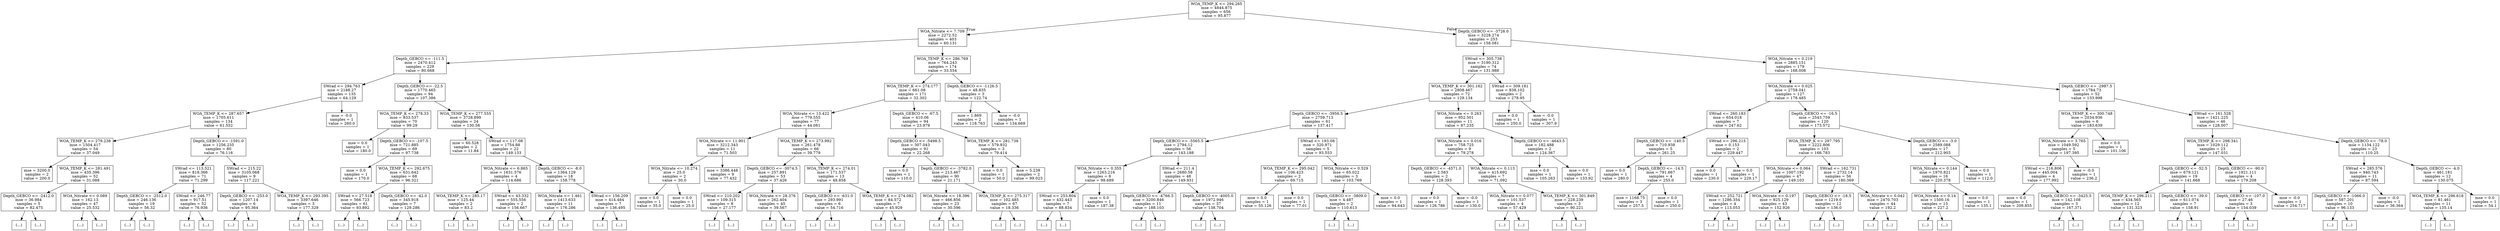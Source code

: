 digraph Tree {
node [shape=box] ;
0 [label="WOA_TEMP_K <= 294.265\nmse = 4844.875\nsamples = 656\nvalue = 95.877"] ;
1 [label="WOA_Nitrate <= 7.709\nmse = 2272.52\nsamples = 403\nvalue = 60.131"] ;
0 -> 1 [labeldistance=2.5, labelangle=45, headlabel="True"] ;
2 [label="Depth_GEBCO <= -111.5\nmse = 2470.412\nsamples = 229\nvalue = 80.668"] ;
1 -> 2 ;
3 [label="SWrad <= 294.763\nmse = 2188.27\nsamples = 135\nvalue = 64.129"] ;
2 -> 3 ;
4 [label="WOA_TEMP_K <= 287.657\nmse = 1705.611\nsamples = 134\nvalue = 61.552"] ;
3 -> 4 ;
5 [label="WOA_TEMP_K <= 279.238\nmse = 1504.417\nsamples = 54\nvalue = 37.049"] ;
4 -> 5 ;
6 [label="mse = 3200.0\nsamples = 2\nvalue = 200.0"] ;
5 -> 6 ;
7 [label="WOA_TEMP_K <= 281.491\nmse = 435.396\nsamples = 52\nvalue = 31.088"] ;
5 -> 7 ;
8 [label="Depth_GEBCO <= -2412.0\nmse = 36.984\nsamples = 5\nvalue = 82.475"] ;
7 -> 8 ;
9 [label="(...)"] ;
8 -> 9 ;
10 [label="(...)"] ;
8 -> 10 ;
17 [label="WOA_Nitrate <= 0.089\nmse = 162.13\nsamples = 47\nvalue = 25.532"] ;
7 -> 17 ;
18 [label="(...)"] ;
17 -> 18 ;
21 [label="(...)"] ;
17 -> 21 ;
80 [label="Depth_GEBCO <= -1591.0\nmse = 1256.235\nsamples = 80\nvalue = 76.116"] ;
4 -> 80 ;
81 [label="SWrad <= 113.521\nmse = 818.366\nsamples = 71\nvalue = 71.299"] ;
80 -> 81 ;
82 [label="Depth_GEBCO <= -2512.0\nmse = 246.136\nsamples = 19\nvalue = 56.32"] ;
81 -> 82 ;
83 [label="(...)"] ;
82 -> 83 ;
114 [label="(...)"] ;
82 -> 114 ;
117 [label="SWrad <= 246.77\nmse = 917.51\nsamples = 52\nvalue = 76.936"] ;
81 -> 117 ;
118 [label="(...)"] ;
117 -> 118 ;
171 [label="(...)"] ;
117 -> 171 ;
206 [label="SWrad <= 215.22\nmse = 3105.068\nsamples = 9\nvalue = 117.221"] ;
80 -> 206 ;
207 [label="Depth_GEBCO <= -253.0\nmse = 1207.14\nsamples = 6\nvalue = 95.364"] ;
206 -> 207 ;
208 [label="(...)"] ;
207 -> 208 ;
215 [label="(...)"] ;
207 -> 215 ;
218 [label="WOA_TEMP_K <= 293.395\nmse = 3397.646\nsamples = 3\nvalue = 177.329"] ;
206 -> 218 ;
219 [label="(...)"] ;
218 -> 219 ;
222 [label="(...)"] ;
218 -> 222 ;
223 [label="mse = -0.0\nsamples = 1\nvalue = 260.0"] ;
3 -> 223 ;
224 [label="Depth_GEBCO <= -22.5\nmse = 1770.465\nsamples = 94\nvalue = 107.386"] ;
2 -> 224 ;
225 [label="WOA_TEMP_K <= 278.33\nmse = 833.537\nsamples = 70\nvalue = 99.29"] ;
224 -> 225 ;
226 [label="mse = 0.0\nsamples = 1\nvalue = 180.0"] ;
225 -> 226 ;
227 [label="Depth_GEBCO <= -107.5\nmse = 721.885\nsamples = 69\nvalue = 97.738"] ;
225 -> 227 ;
228 [label="mse = 0.0\nsamples = 1\nvalue = 170.0"] ;
227 -> 228 ;
229 [label="WOA_TEMP_K <= 292.675\nmse = 631.642\nsamples = 68\nvalue = 96.321"] ;
227 -> 229 ;
230 [label="SWrad <= 27.518\nmse = 566.723\nsamples = 61\nvalue = 93.892"] ;
229 -> 230 ;
231 [label="(...)"] ;
230 -> 231 ;
232 [label="(...)"] ;
230 -> 232 ;
333 [label="Depth_GEBCO <= -42.0\nmse = 345.918\nsamples = 7\nvalue = 129.286"] ;
229 -> 333 ;
334 [label="(...)"] ;
333 -> 334 ;
335 [label="(...)"] ;
333 -> 335 ;
338 [label="WOA_TEMP_K <= 277.555\nmse = 3728.899\nsamples = 24\nvalue = 130.58"] ;
224 -> 338 ;
339 [label="mse = 60.528\nsamples = 2\nvalue = 11.84"] ;
338 -> 339 ;
340 [label="SWrad <= 117.08\nmse = 1754.88\nsamples = 22\nvalue = 149.133"] ;
338 -> 340 ;
341 [label="WOA_Nitrate <= 6.865\nmse = 1631.576\nsamples = 4\nvalue = 114.686"] ;
340 -> 341 ;
342 [label="WOA_TEMP_K <= 285.17\nmse = 125.44\nsamples = 2\nvalue = 83.2"] ;
341 -> 342 ;
343 [label="(...)"] ;
342 -> 343 ;
344 [label="(...)"] ;
342 -> 344 ;
345 [label="SWrad <= 43.332\nmse = 555.556\nsamples = 2\nvalue = 156.667"] ;
341 -> 345 ;
346 [label="(...)"] ;
345 -> 346 ;
347 [label="(...)"] ;
345 -> 347 ;
348 [label="Depth_GEBCO <= -8.0\nmse = 1364.129\nsamples = 18\nvalue = 158.778"] ;
340 -> 348 ;
349 [label="WOA_Nitrate <= 1.461\nmse = 1413.633\nsamples = 11\nvalue = 176.286"] ;
348 -> 349 ;
350 [label="(...)"] ;
349 -> 350 ;
355 [label="(...)"] ;
349 -> 355 ;
368 [label="SWrad <= 156.209\nmse = 414.484\nsamples = 7\nvalue = 136.495"] ;
348 -> 368 ;
369 [label="(...)"] ;
368 -> 369 ;
372 [label="(...)"] ;
368 -> 372 ;
381 [label="WOA_TEMP_K <= 286.769\nmse = 764.243\nsamples = 174\nvalue = 33.554"] ;
1 -> 381 ;
382 [label="WOA_TEMP_K <= 274.177\nmse = 661.08\nsamples = 171\nvalue = 32.302"] ;
381 -> 382 ;
383 [label="WOA_Nitrate <= 13.422\nmse = 779.555\nsamples = 77\nvalue = 44.081"] ;
382 -> 383 ;
384 [label="WOA_Nitrate <= 11.901\nmse = 3212.343\nsamples = 11\nvalue = 71.503"] ;
383 -> 384 ;
385 [label="WOA_Nitrate <= 10.274\nmse = 25.0\nsamples = 2\nvalue = 30.0"] ;
384 -> 385 ;
386 [label="mse = 0.0\nsamples = 1\nvalue = 35.0"] ;
385 -> 386 ;
387 [label="mse = 0.0\nsamples = 1\nvalue = 25.0"] ;
385 -> 387 ;
388 [label="mse = 3386.448\nsamples = 9\nvalue = 77.432"] ;
384 -> 388 ;
389 [label="WOA_TEMP_K <= 273.992\nmse = 261.478\nsamples = 66\nvalue = 39.779"] ;
383 -> 389 ;
390 [label="Depth_GEBCO <= -3074.5\nmse = 257.891\nsamples = 53\nvalue = 37.426"] ;
389 -> 390 ;
391 [label="SWrad <= 210.202\nmse = 109.315\nsamples = 8\nvalue = 27.177"] ;
390 -> 391 ;
392 [label="(...)"] ;
391 -> 392 ;
403 [label="(...)"] ;
391 -> 403 ;
406 [label="WOA_Nitrate <= 28.376\nmse = 262.404\nsamples = 45\nvalue = 39.567"] ;
390 -> 406 ;
407 [label="(...)"] ;
406 -> 407 ;
468 [label="(...)"] ;
406 -> 468 ;
469 [label="WOA_TEMP_K <= 274.01\nmse = 171.537\nsamples = 13\nvalue = 48.858"] ;
389 -> 469 ;
470 [label="Depth_GEBCO <= -631.0\nmse = 293.991\nsamples = 6\nvalue = 54.716"] ;
469 -> 470 ;
471 [label="(...)"] ;
470 -> 471 ;
476 [label="(...)"] ;
470 -> 476 ;
477 [label="WOA_TEMP_K <= 274.082\nmse = 84.572\nsamples = 7\nvalue = 45.929"] ;
469 -> 477 ;
478 [label="(...)"] ;
477 -> 478 ;
483 [label="(...)"] ;
477 -> 483 ;
488 [label="Depth_GEBCO <= -67.5\nmse = 410.06\nsamples = 94\nvalue = 23.979"] ;
382 -> 488 ;
489 [label="Depth_GEBCO <= -5498.5\nmse = 307.043\nsamples = 91\nvalue = 22.268"] ;
488 -> 489 ;
490 [label="mse = 0.0\nsamples = 1\nvalue = 110.0"] ;
489 -> 490 ;
491 [label="Depth_GEBCO <= -3782.0\nmse = 213.467\nsamples = 90\nvalue = 21.171"] ;
489 -> 491 ;
492 [label="WOA_Nitrate <= 18.396\nmse = 466.856\nsamples = 23\nvalue = 30.596"] ;
491 -> 492 ;
493 [label="(...)"] ;
492 -> 493 ;
510 [label="(...)"] ;
492 -> 510 ;
537 [label="WOA_TEMP_K <= 275.317\nmse = 102.485\nsamples = 67\nvalue = 18.336"] ;
491 -> 537 ;
538 [label="(...)"] ;
537 -> 538 ;
565 [label="(...)"] ;
537 -> 565 ;
622 [label="WOA_TEMP_K <= 281.738\nmse = 579.932\nsamples = 3\nvalue = 79.414"] ;
488 -> 622 ;
623 [label="mse = 0.0\nsamples = 1\nvalue = 50.0"] ;
622 -> 623 ;
624 [label="mse = 5.238\nsamples = 2\nvalue = 99.023"] ;
622 -> 624 ;
625 [label="Depth_GEBCO <= -1126.5\nmse = 48.835\nsamples = 3\nvalue = 122.74"] ;
381 -> 625 ;
626 [label="mse = 1.869\nsamples = 2\nvalue = 118.763"] ;
625 -> 626 ;
627 [label="mse = -0.0\nsamples = 1\nvalue = 134.669"] ;
625 -> 627 ;
628 [label="Depth_GEBCO <= -3726.0\nmse = 3228.274\nsamples = 253\nvalue = 158.081"] ;
0 -> 628 [labeldistance=2.5, labelangle=-45, headlabel="False"] ;
629 [label="SWrad <= 305.738\nmse = 3190.312\nsamples = 74\nvalue = 131.988"] ;
628 -> 629 ;
630 [label="WOA_TEMP_K <= 301.162\nmse = 2808.467\nsamples = 72\nvalue = 129.134"] ;
629 -> 630 ;
631 [label="Depth_GEBCO <= -3956.5\nmse = 2759.713\nsamples = 61\nvalue = 137.417"] ;
630 -> 631 ;
632 [label="Depth_GEBCO <= -5565.5\nmse = 2794.12\nsamples = 56\nvalue = 143.188"] ;
631 -> 632 ;
633 [label="WOA_Nitrate <= 0.355\nmse = 1263.216\nsamples = 8\nvalue = 98.689"] ;
632 -> 633 ;
634 [label="SWrad <= 253.804\nmse = 432.443\nsamples = 7\nvalue = 88.834"] ;
633 -> 634 ;
635 [label="(...)"] ;
634 -> 635 ;
642 [label="(...)"] ;
634 -> 642 ;
645 [label="mse = 0.0\nsamples = 1\nvalue = 187.38"] ;
633 -> 645 ;
646 [label="SWrad <= 211.4\nmse = 2680.58\nsamples = 48\nvalue = 149.931"] ;
632 -> 646 ;
647 [label="Depth_GEBCO <= -4766.5\nmse = 3200.846\nsamples = 11\nvalue = 188.103"] ;
646 -> 647 ;
648 [label="(...)"] ;
647 -> 648 ;
655 [label="(...)"] ;
647 -> 655 ;
666 [label="Depth_GEBCO <= -4005.0\nmse = 1972.946\nsamples = 37\nvalue = 138.704"] ;
646 -> 666 ;
667 [label="(...)"] ;
666 -> 667 ;
736 [label="(...)"] ;
666 -> 736 ;
737 [label="SWrad <= 193.08\nmse = 320.971\nsamples = 5\nvalue = 93.553"] ;
631 -> 737 ;
738 [label="WOA_TEMP_K <= 295.042\nmse = 106.423\nsamples = 2\nvalue = 69.715"] ;
737 -> 738 ;
739 [label="mse = 0.0\nsamples = 1\nvalue = 55.126"] ;
738 -> 739 ;
740 [label="mse = 0.0\nsamples = 1\nvalue = 77.01"] ;
738 -> 740 ;
741 [label="WOA_Nitrate <= 0.529\nmse = 65.022\nsamples = 3\nvalue = 103.769"] ;
737 -> 741 ;
742 [label="Depth_GEBCO <= -3809.0\nmse = 4.487\nsamples = 2\nvalue = 110.613"] ;
741 -> 742 ;
743 [label="(...)"] ;
742 -> 743 ;
744 [label="(...)"] ;
742 -> 744 ;
745 [label="mse = 0.0\nsamples = 1\nvalue = 94.643"] ;
741 -> 745 ;
746 [label="WOA_Nitrate <= 0.263\nmse = 952.501\nsamples = 11\nvalue = 87.235"] ;
630 -> 746 ;
747 [label="WOA_Nitrate <= 0.016\nmse = 758.725\nsamples = 9\nvalue = 79.278"] ;
746 -> 747 ;
748 [label="Depth_GEBCO <= -4571.0\nmse = 2.583\nsamples = 2\nvalue = 128.393"] ;
747 -> 748 ;
749 [label="mse = 0.0\nsamples = 1\nvalue = 126.786"] ;
748 -> 749 ;
750 [label="mse = -0.0\nsamples = 1\nvalue = 130.0"] ;
748 -> 750 ;
751 [label="WOA_Nitrate <= 0.113\nmse = 415.692\nsamples = 7\nvalue = 71.092"] ;
747 -> 751 ;
752 [label="WOA_Nitrate <= 0.077\nmse = 101.537\nsamples = 4\nvalue = 57.429"] ;
751 -> 752 ;
753 [label="(...)"] ;
752 -> 753 ;
756 [label="(...)"] ;
752 -> 756 ;
759 [label="WOA_TEMP_K <= 301.849\nmse = 228.239\nsamples = 3\nvalue = 90.221"] ;
751 -> 759 ;
760 [label="(...)"] ;
759 -> 760 ;
761 [label="(...)"] ;
759 -> 761 ;
764 [label="Depth_GEBCO <= -4643.5\nmse = 182.488\nsamples = 2\nvalue = 124.367"] ;
746 -> 764 ;
765 [label="mse = 0.0\nsamples = 1\nvalue = 105.263"] ;
764 -> 765 ;
766 [label="mse = 0.0\nsamples = 1\nvalue = 133.92"] ;
764 -> 766 ;
767 [label="SWrad <= 309.181\nmse = 838.102\nsamples = 2\nvalue = 278.95"] ;
629 -> 767 ;
768 [label="mse = 0.0\nsamples = 1\nvalue = 250.0"] ;
767 -> 768 ;
769 [label="mse = -0.0\nsamples = 1\nvalue = 307.9"] ;
767 -> 769 ;
770 [label="WOA_Nitrate <= 0.219\nmse = 2885.151\nsamples = 179\nvalue = 168.008"] ;
628 -> 770 ;
771 [label="WOA_Nitrate <= 0.025\nmse = 2758.041\nsamples = 127\nvalue = 178.485"] ;
770 -> 771 ;
772 [label="SWrad <= 260.183\nmse = 654.018\nsamples = 7\nvalue = 247.62"] ;
771 -> 772 ;
773 [label="Depth_GEBCO <= -140.5\nmse = 710.938\nsamples = 5\nvalue = 261.25"] ;
772 -> 773 ;
774 [label="mse = 0.0\nsamples = 1\nvalue = 280.0"] ;
773 -> 774 ;
775 [label="Depth_GEBCO <= -14.5\nmse = 791.667\nsamples = 4\nvalue = 255.0"] ;
773 -> 775 ;
776 [label="mse = 1168.75\nsamples = 3\nvalue = 257.5"] ;
775 -> 776 ;
777 [label="mse = 0.0\nsamples = 1\nvalue = 250.0"] ;
775 -> 777 ;
778 [label="SWrad <= 296.215\nmse = 0.153\nsamples = 2\nvalue = 229.447"] ;
772 -> 778 ;
779 [label="mse = 0.0\nsamples = 1\nvalue = 230.0"] ;
778 -> 779 ;
780 [label="mse = 0.0\nsamples = 1\nvalue = 229.17"] ;
778 -> 780 ;
781 [label="Depth_GEBCO <= -16.5\nmse = 2543.759\nsamples = 120\nvalue = 173.572"] ;
771 -> 781 ;
782 [label="WOA_TEMP_K <= 297.795\nmse = 2222.806\nsamples = 103\nvalue = 166.783"] ;
781 -> 782 ;
783 [label="WOA_Nitrate <= 0.064\nmse = 1007.192\nsamples = 47\nvalue = 149.103"] ;
782 -> 783 ;
784 [label="SWrad <= 252.721\nmse = 1286.354\nsamples = 4\nvalue = 113.053"] ;
783 -> 784 ;
785 [label="(...)"] ;
784 -> 785 ;
788 [label="(...)"] ;
784 -> 788 ;
791 [label="WOA_Nitrate <= 0.197\nmse = 825.129\nsamples = 43\nvalue = 152.926"] ;
783 -> 791 ;
792 [label="(...)"] ;
791 -> 792 ;
847 [label="(...)"] ;
791 -> 847 ;
848 [label="SWrad <= 162.731\nmse = 2732.14\nsamples = 56\nvalue = 180.369"] ;
782 -> 848 ;
849 [label="Depth_GEBCO <= -18.5\nmse = 1219.0\nsamples = 12\nvalue = 136.0"] ;
848 -> 849 ;
850 [label="(...)"] ;
849 -> 850 ;
865 [label="(...)"] ;
849 -> 865 ;
866 [label="WOA_Nitrate <= 0.042\nmse = 2470.703\nsamples = 44\nvalue = 192.2"] ;
848 -> 866 ;
867 [label="(...)"] ;
866 -> 867 ;
876 [label="(...)"] ;
866 -> 876 ;
907 [label="Depth_GEBCO <= -3.0\nmse = 2589.088\nsamples = 17\nvalue = 212.903"] ;
781 -> 907 ;
908 [label="WOA_Nitrate <= 0.144\nmse = 1970.821\nsamples = 16\nvalue = 220.378"] ;
907 -> 908 ;
909 [label="WOA_Nitrate <= 0.14\nmse = 1500.16\nsamples = 15\nvalue = 227.2"] ;
908 -> 909 ;
910 [label="(...)"] ;
909 -> 910 ;
925 [label="(...)"] ;
909 -> 925 ;
926 [label="mse = 0.0\nsamples = 1\nvalue = 135.1"] ;
908 -> 926 ;
927 [label="mse = 0.0\nsamples = 1\nvalue = 112.0"] ;
907 -> 927 ;
928 [label="Depth_GEBCO <= -2987.5\nmse = 1784.73\nsamples = 52\nvalue = 133.998"] ;
770 -> 928 ;
929 [label="WOA_TEMP_K <= 300.748\nmse = 2034.936\nsamples = 6\nvalue = 183.639"] ;
928 -> 929 ;
930 [label="WOA_Nitrate <= 3.765\nmse = 1049.592\nsamples = 5\nvalue = 197.395"] ;
929 -> 930 ;
931 [label="SWrad <= 216.806\nmse = 445.004\nsamples = 4\nvalue = 177.992"] ;
930 -> 931 ;
932 [label="mse = 0.0\nsamples = 1\nvalue = 209.855"] ;
931 -> 932 ;
933 [label="Depth_GEBCO <= -3425.5\nmse = 142.108\nsamples = 3\nvalue = 167.371"] ;
931 -> 933 ;
934 [label="(...)"] ;
933 -> 934 ;
937 [label="(...)"] ;
933 -> 937 ;
938 [label="mse = -0.0\nsamples = 1\nvalue = 236.2"] ;
930 -> 938 ;
939 [label="mse = 0.0\nsamples = 1\nvalue = 101.106"] ;
929 -> 939 ;
940 [label="SWrad <= 161.528\nmse = 1421.225\nsamples = 46\nvalue = 128.007"] ;
928 -> 940 ;
941 [label="WOA_TEMP_K <= 298.341\nmse = 1029.112\nsamples = 23\nvalue = 147.031"] ;
940 -> 941 ;
942 [label="Depth_GEBCO <= -52.5\nmse = 679.121\nsamples = 19\nvalue = 141.668"] ;
941 -> 942 ;
943 [label="WOA_TEMP_K <= 296.211\nmse = 434.565\nsamples = 12\nvalue = 131.323"] ;
942 -> 943 ;
944 [label="(...)"] ;
943 -> 944 ;
947 [label="(...)"] ;
943 -> 947 ;
964 [label="Depth_GEBCO <= -39.0\nmse = 611.074\nsamples = 7\nvalue = 158.91"] ;
942 -> 964 ;
965 [label="(...)"] ;
964 -> 965 ;
970 [label="(...)"] ;
964 -> 970 ;
973 [label="Depth_GEBCO <= -90.0\nmse = 1921.111\nsamples = 4\nvalue = 179.208"] ;
941 -> 973 ;
974 [label="Depth_GEBCO <= -107.0\nmse = 27.46\nsamples = 3\nvalue = 154.039"] ;
973 -> 974 ;
975 [label="(...)"] ;
974 -> 975 ;
976 [label="(...)"] ;
974 -> 976 ;
977 [label="mse = -0.0\nsamples = 1\nvalue = 254.717"] ;
973 -> 977 ;
978 [label="Depth_GEBCO <= -78.0\nmse = 1134.122\nsamples = 23\nvalue = 110.25"] ;
940 -> 978 ;
979 [label="SWrad <= 285.576\nmse = 940.743\nsamples = 11\nvalue = 87.594"] ;
978 -> 979 ;
980 [label="Depth_GEBCO <= -1066.0\nmse = 587.201\nsamples = 10\nvalue = 96.133"] ;
979 -> 980 ;
981 [label="(...)"] ;
980 -> 981 ;
988 [label="(...)"] ;
980 -> 988 ;
999 [label="mse = -0.0\nsamples = 1\nvalue = 36.364"] ;
979 -> 999 ;
1000 [label="Depth_GEBCO <= -4.0\nmse = 461.181\nsamples = 12\nvalue = 130.075"] ;
978 -> 1000 ;
1001 [label="WOA_TEMP_K <= 296.618\nmse = 81.461\nsamples = 11\nvalue = 135.14"] ;
1000 -> 1001 ;
1002 [label="(...)"] ;
1001 -> 1002 ;
1009 [label="(...)"] ;
1001 -> 1009 ;
1012 [label="mse = 0.0\nsamples = 1\nvalue = 54.1"] ;
1000 -> 1012 ;
}